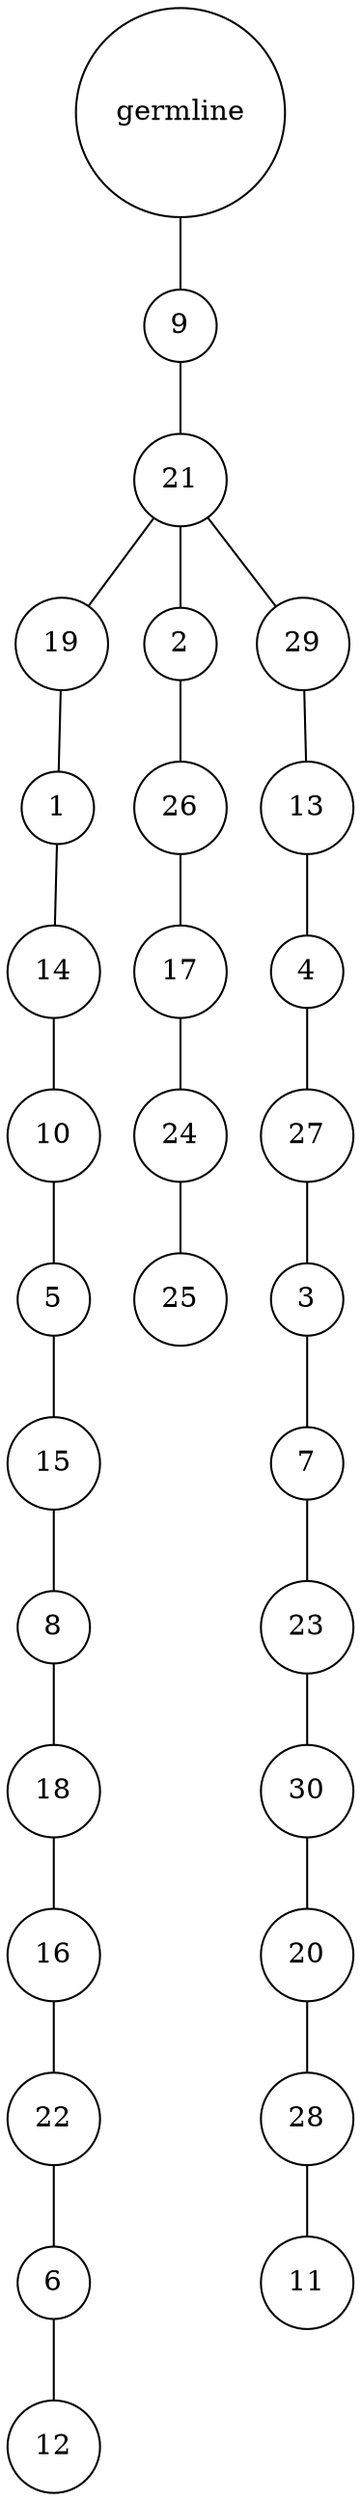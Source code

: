 graph {
	rankdir=UD;
	splines=line;
	node [shape=circle]
	"0x7fd66715d4c0" [label="germline"];
	"0x7fd66715d4f0" [label="9"];
	"0x7fd66715d4c0" -- "0x7fd66715d4f0" ;
	"0x7fd66715d520" [label="21"];
	"0x7fd66715d4f0" -- "0x7fd66715d520" ;
	"0x7fd66715d550" [label="19"];
	"0x7fd66715d520" -- "0x7fd66715d550" ;
	"0x7fd66715d580" [label="1"];
	"0x7fd66715d550" -- "0x7fd66715d580" ;
	"0x7fd66715d5b0" [label="14"];
	"0x7fd66715d580" -- "0x7fd66715d5b0" ;
	"0x7fd66715d5e0" [label="10"];
	"0x7fd66715d5b0" -- "0x7fd66715d5e0" ;
	"0x7fd66715d610" [label="5"];
	"0x7fd66715d5e0" -- "0x7fd66715d610" ;
	"0x7fd66715d640" [label="15"];
	"0x7fd66715d610" -- "0x7fd66715d640" ;
	"0x7fd66715d670" [label="8"];
	"0x7fd66715d640" -- "0x7fd66715d670" ;
	"0x7fd66715d6a0" [label="18"];
	"0x7fd66715d670" -- "0x7fd66715d6a0" ;
	"0x7fd66715d6d0" [label="16"];
	"0x7fd66715d6a0" -- "0x7fd66715d6d0" ;
	"0x7fd66715d700" [label="22"];
	"0x7fd66715d6d0" -- "0x7fd66715d700" ;
	"0x7fd66715d730" [label="6"];
	"0x7fd66715d700" -- "0x7fd66715d730" ;
	"0x7fd66715d760" [label="12"];
	"0x7fd66715d730" -- "0x7fd66715d760" ;
	"0x7fd66715d790" [label="2"];
	"0x7fd66715d520" -- "0x7fd66715d790" ;
	"0x7fd66715d7c0" [label="26"];
	"0x7fd66715d790" -- "0x7fd66715d7c0" ;
	"0x7fd66715d7f0" [label="17"];
	"0x7fd66715d7c0" -- "0x7fd66715d7f0" ;
	"0x7fd66715d820" [label="24"];
	"0x7fd66715d7f0" -- "0x7fd66715d820" ;
	"0x7fd66715d850" [label="25"];
	"0x7fd66715d820" -- "0x7fd66715d850" ;
	"0x7fd66715d880" [label="29"];
	"0x7fd66715d520" -- "0x7fd66715d880" ;
	"0x7fd66715d8b0" [label="13"];
	"0x7fd66715d880" -- "0x7fd66715d8b0" ;
	"0x7fd66715d8e0" [label="4"];
	"0x7fd66715d8b0" -- "0x7fd66715d8e0" ;
	"0x7fd66715d910" [label="27"];
	"0x7fd66715d8e0" -- "0x7fd66715d910" ;
	"0x7fd66715d940" [label="3"];
	"0x7fd66715d910" -- "0x7fd66715d940" ;
	"0x7fd66715d970" [label="7"];
	"0x7fd66715d940" -- "0x7fd66715d970" ;
	"0x7fd66715d9a0" [label="23"];
	"0x7fd66715d970" -- "0x7fd66715d9a0" ;
	"0x7fd66715d9d0" [label="30"];
	"0x7fd66715d9a0" -- "0x7fd66715d9d0" ;
	"0x7fd66715da00" [label="20"];
	"0x7fd66715d9d0" -- "0x7fd66715da00" ;
	"0x7fd66715da30" [label="28"];
	"0x7fd66715da00" -- "0x7fd66715da30" ;
	"0x7fd66715da60" [label="11"];
	"0x7fd66715da30" -- "0x7fd66715da60" ;
}
